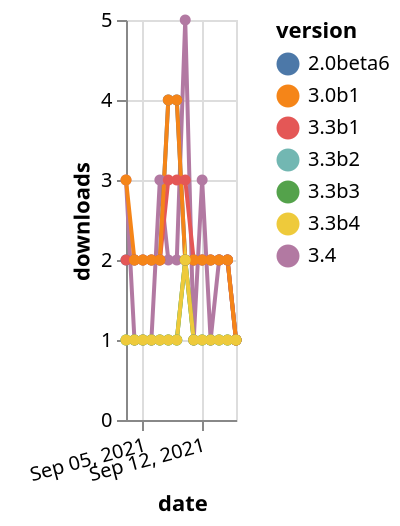 {"$schema": "https://vega.github.io/schema/vega-lite/v5.json", "description": "A simple bar chart with embedded data.", "data": {"values": [{"date": "2021-09-03", "total": 206, "delta": 1, "version": "3.3b2"}, {"date": "2021-09-04", "total": 207, "delta": 1, "version": "3.3b2"}, {"date": "2021-09-05", "total": 208, "delta": 1, "version": "3.3b2"}, {"date": "2021-09-06", "total": 209, "delta": 1, "version": "3.3b2"}, {"date": "2021-09-07", "total": 210, "delta": 1, "version": "3.3b2"}, {"date": "2021-09-08", "total": 211, "delta": 1, "version": "3.3b2"}, {"date": "2021-09-09", "total": 212, "delta": 1, "version": "3.3b2"}, {"date": "2021-09-10", "total": 214, "delta": 2, "version": "3.3b2"}, {"date": "2021-09-11", "total": 215, "delta": 1, "version": "3.3b2"}, {"date": "2021-09-12", "total": 216, "delta": 1, "version": "3.3b2"}, {"date": "2021-09-13", "total": 217, "delta": 1, "version": "3.3b2"}, {"date": "2021-09-14", "total": 218, "delta": 1, "version": "3.3b2"}, {"date": "2021-09-15", "total": 219, "delta": 1, "version": "3.3b2"}, {"date": "2021-09-16", "total": 220, "delta": 1, "version": "3.3b2"}, {"date": "2021-09-03", "total": 503, "delta": 3, "version": "3.4"}, {"date": "2021-09-04", "total": 504, "delta": 1, "version": "3.4"}, {"date": "2021-09-05", "total": 505, "delta": 1, "version": "3.4"}, {"date": "2021-09-06", "total": 506, "delta": 1, "version": "3.4"}, {"date": "2021-09-07", "total": 509, "delta": 3, "version": "3.4"}, {"date": "2021-09-08", "total": 511, "delta": 2, "version": "3.4"}, {"date": "2021-09-09", "total": 513, "delta": 2, "version": "3.4"}, {"date": "2021-09-10", "total": 518, "delta": 5, "version": "3.4"}, {"date": "2021-09-11", "total": 519, "delta": 1, "version": "3.4"}, {"date": "2021-09-12", "total": 522, "delta": 3, "version": "3.4"}, {"date": "2021-09-13", "total": 523, "delta": 1, "version": "3.4"}, {"date": "2021-09-14", "total": 525, "delta": 2, "version": "3.4"}, {"date": "2021-09-15", "total": 527, "delta": 2, "version": "3.4"}, {"date": "2021-09-16", "total": 528, "delta": 1, "version": "3.4"}, {"date": "2021-09-03", "total": 3312, "delta": 2, "version": "2.0beta6"}, {"date": "2021-09-04", "total": 3314, "delta": 2, "version": "2.0beta6"}, {"date": "2021-09-05", "total": 3316, "delta": 2, "version": "2.0beta6"}, {"date": "2021-09-06", "total": 3318, "delta": 2, "version": "2.0beta6"}, {"date": "2021-09-07", "total": 3320, "delta": 2, "version": "2.0beta6"}, {"date": "2021-09-08", "total": 3324, "delta": 4, "version": "2.0beta6"}, {"date": "2021-09-09", "total": 3328, "delta": 4, "version": "2.0beta6"}, {"date": "2021-09-10", "total": 3330, "delta": 2, "version": "2.0beta6"}, {"date": "2021-09-11", "total": 3332, "delta": 2, "version": "2.0beta6"}, {"date": "2021-09-12", "total": 3334, "delta": 2, "version": "2.0beta6"}, {"date": "2021-09-13", "total": 3336, "delta": 2, "version": "2.0beta6"}, {"date": "2021-09-14", "total": 3338, "delta": 2, "version": "2.0beta6"}, {"date": "2021-09-15", "total": 3340, "delta": 2, "version": "2.0beta6"}, {"date": "2021-09-16", "total": 3341, "delta": 1, "version": "2.0beta6"}, {"date": "2021-09-03", "total": 2577, "delta": 2, "version": "3.3b1"}, {"date": "2021-09-04", "total": 2579, "delta": 2, "version": "3.3b1"}, {"date": "2021-09-05", "total": 2581, "delta": 2, "version": "3.3b1"}, {"date": "2021-09-06", "total": 2583, "delta": 2, "version": "3.3b1"}, {"date": "2021-09-07", "total": 2585, "delta": 2, "version": "3.3b1"}, {"date": "2021-09-08", "total": 2588, "delta": 3, "version": "3.3b1"}, {"date": "2021-09-09", "total": 2591, "delta": 3, "version": "3.3b1"}, {"date": "2021-09-10", "total": 2594, "delta": 3, "version": "3.3b1"}, {"date": "2021-09-11", "total": 2596, "delta": 2, "version": "3.3b1"}, {"date": "2021-09-12", "total": 2598, "delta": 2, "version": "3.3b1"}, {"date": "2021-09-13", "total": 2600, "delta": 2, "version": "3.3b1"}, {"date": "2021-09-14", "total": 2602, "delta": 2, "version": "3.3b1"}, {"date": "2021-09-15", "total": 2604, "delta": 2, "version": "3.3b1"}, {"date": "2021-09-16", "total": 2605, "delta": 1, "version": "3.3b1"}, {"date": "2021-09-03", "total": 284, "delta": 1, "version": "3.3b3"}, {"date": "2021-09-04", "total": 285, "delta": 1, "version": "3.3b3"}, {"date": "2021-09-05", "total": 286, "delta": 1, "version": "3.3b3"}, {"date": "2021-09-06", "total": 287, "delta": 1, "version": "3.3b3"}, {"date": "2021-09-07", "total": 288, "delta": 1, "version": "3.3b3"}, {"date": "2021-09-08", "total": 289, "delta": 1, "version": "3.3b3"}, {"date": "2021-09-09", "total": 290, "delta": 1, "version": "3.3b3"}, {"date": "2021-09-10", "total": 292, "delta": 2, "version": "3.3b3"}, {"date": "2021-09-11", "total": 293, "delta": 1, "version": "3.3b3"}, {"date": "2021-09-12", "total": 294, "delta": 1, "version": "3.3b3"}, {"date": "2021-09-13", "total": 295, "delta": 1, "version": "3.3b3"}, {"date": "2021-09-14", "total": 296, "delta": 1, "version": "3.3b3"}, {"date": "2021-09-15", "total": 297, "delta": 1, "version": "3.3b3"}, {"date": "2021-09-16", "total": 298, "delta": 1, "version": "3.3b3"}, {"date": "2021-09-03", "total": 3055, "delta": 3, "version": "3.0b1"}, {"date": "2021-09-04", "total": 3057, "delta": 2, "version": "3.0b1"}, {"date": "2021-09-05", "total": 3059, "delta": 2, "version": "3.0b1"}, {"date": "2021-09-06", "total": 3061, "delta": 2, "version": "3.0b1"}, {"date": "2021-09-07", "total": 3063, "delta": 2, "version": "3.0b1"}, {"date": "2021-09-08", "total": 3067, "delta": 4, "version": "3.0b1"}, {"date": "2021-09-09", "total": 3071, "delta": 4, "version": "3.0b1"}, {"date": "2021-09-10", "total": 3073, "delta": 2, "version": "3.0b1"}, {"date": "2021-09-11", "total": 3075, "delta": 2, "version": "3.0b1"}, {"date": "2021-09-12", "total": 3077, "delta": 2, "version": "3.0b1"}, {"date": "2021-09-13", "total": 3079, "delta": 2, "version": "3.0b1"}, {"date": "2021-09-14", "total": 3081, "delta": 2, "version": "3.0b1"}, {"date": "2021-09-15", "total": 3083, "delta": 2, "version": "3.0b1"}, {"date": "2021-09-16", "total": 3084, "delta": 1, "version": "3.0b1"}, {"date": "2021-09-03", "total": 308, "delta": 1, "version": "3.3b4"}, {"date": "2021-09-04", "total": 309, "delta": 1, "version": "3.3b4"}, {"date": "2021-09-05", "total": 310, "delta": 1, "version": "3.3b4"}, {"date": "2021-09-06", "total": 311, "delta": 1, "version": "3.3b4"}, {"date": "2021-09-07", "total": 312, "delta": 1, "version": "3.3b4"}, {"date": "2021-09-08", "total": 313, "delta": 1, "version": "3.3b4"}, {"date": "2021-09-09", "total": 314, "delta": 1, "version": "3.3b4"}, {"date": "2021-09-10", "total": 316, "delta": 2, "version": "3.3b4"}, {"date": "2021-09-11", "total": 317, "delta": 1, "version": "3.3b4"}, {"date": "2021-09-12", "total": 318, "delta": 1, "version": "3.3b4"}, {"date": "2021-09-13", "total": 319, "delta": 1, "version": "3.3b4"}, {"date": "2021-09-14", "total": 320, "delta": 1, "version": "3.3b4"}, {"date": "2021-09-15", "total": 321, "delta": 1, "version": "3.3b4"}, {"date": "2021-09-16", "total": 322, "delta": 1, "version": "3.3b4"}]}, "width": "container", "mark": {"type": "line", "point": {"filled": true}}, "encoding": {"x": {"field": "date", "type": "temporal", "timeUnit": "yearmonthdate", "title": "date", "axis": {"labelAngle": -15}}, "y": {"field": "delta", "type": "quantitative", "title": "downloads"}, "color": {"field": "version", "type": "nominal"}, "tooltip": {"field": "delta"}}}
